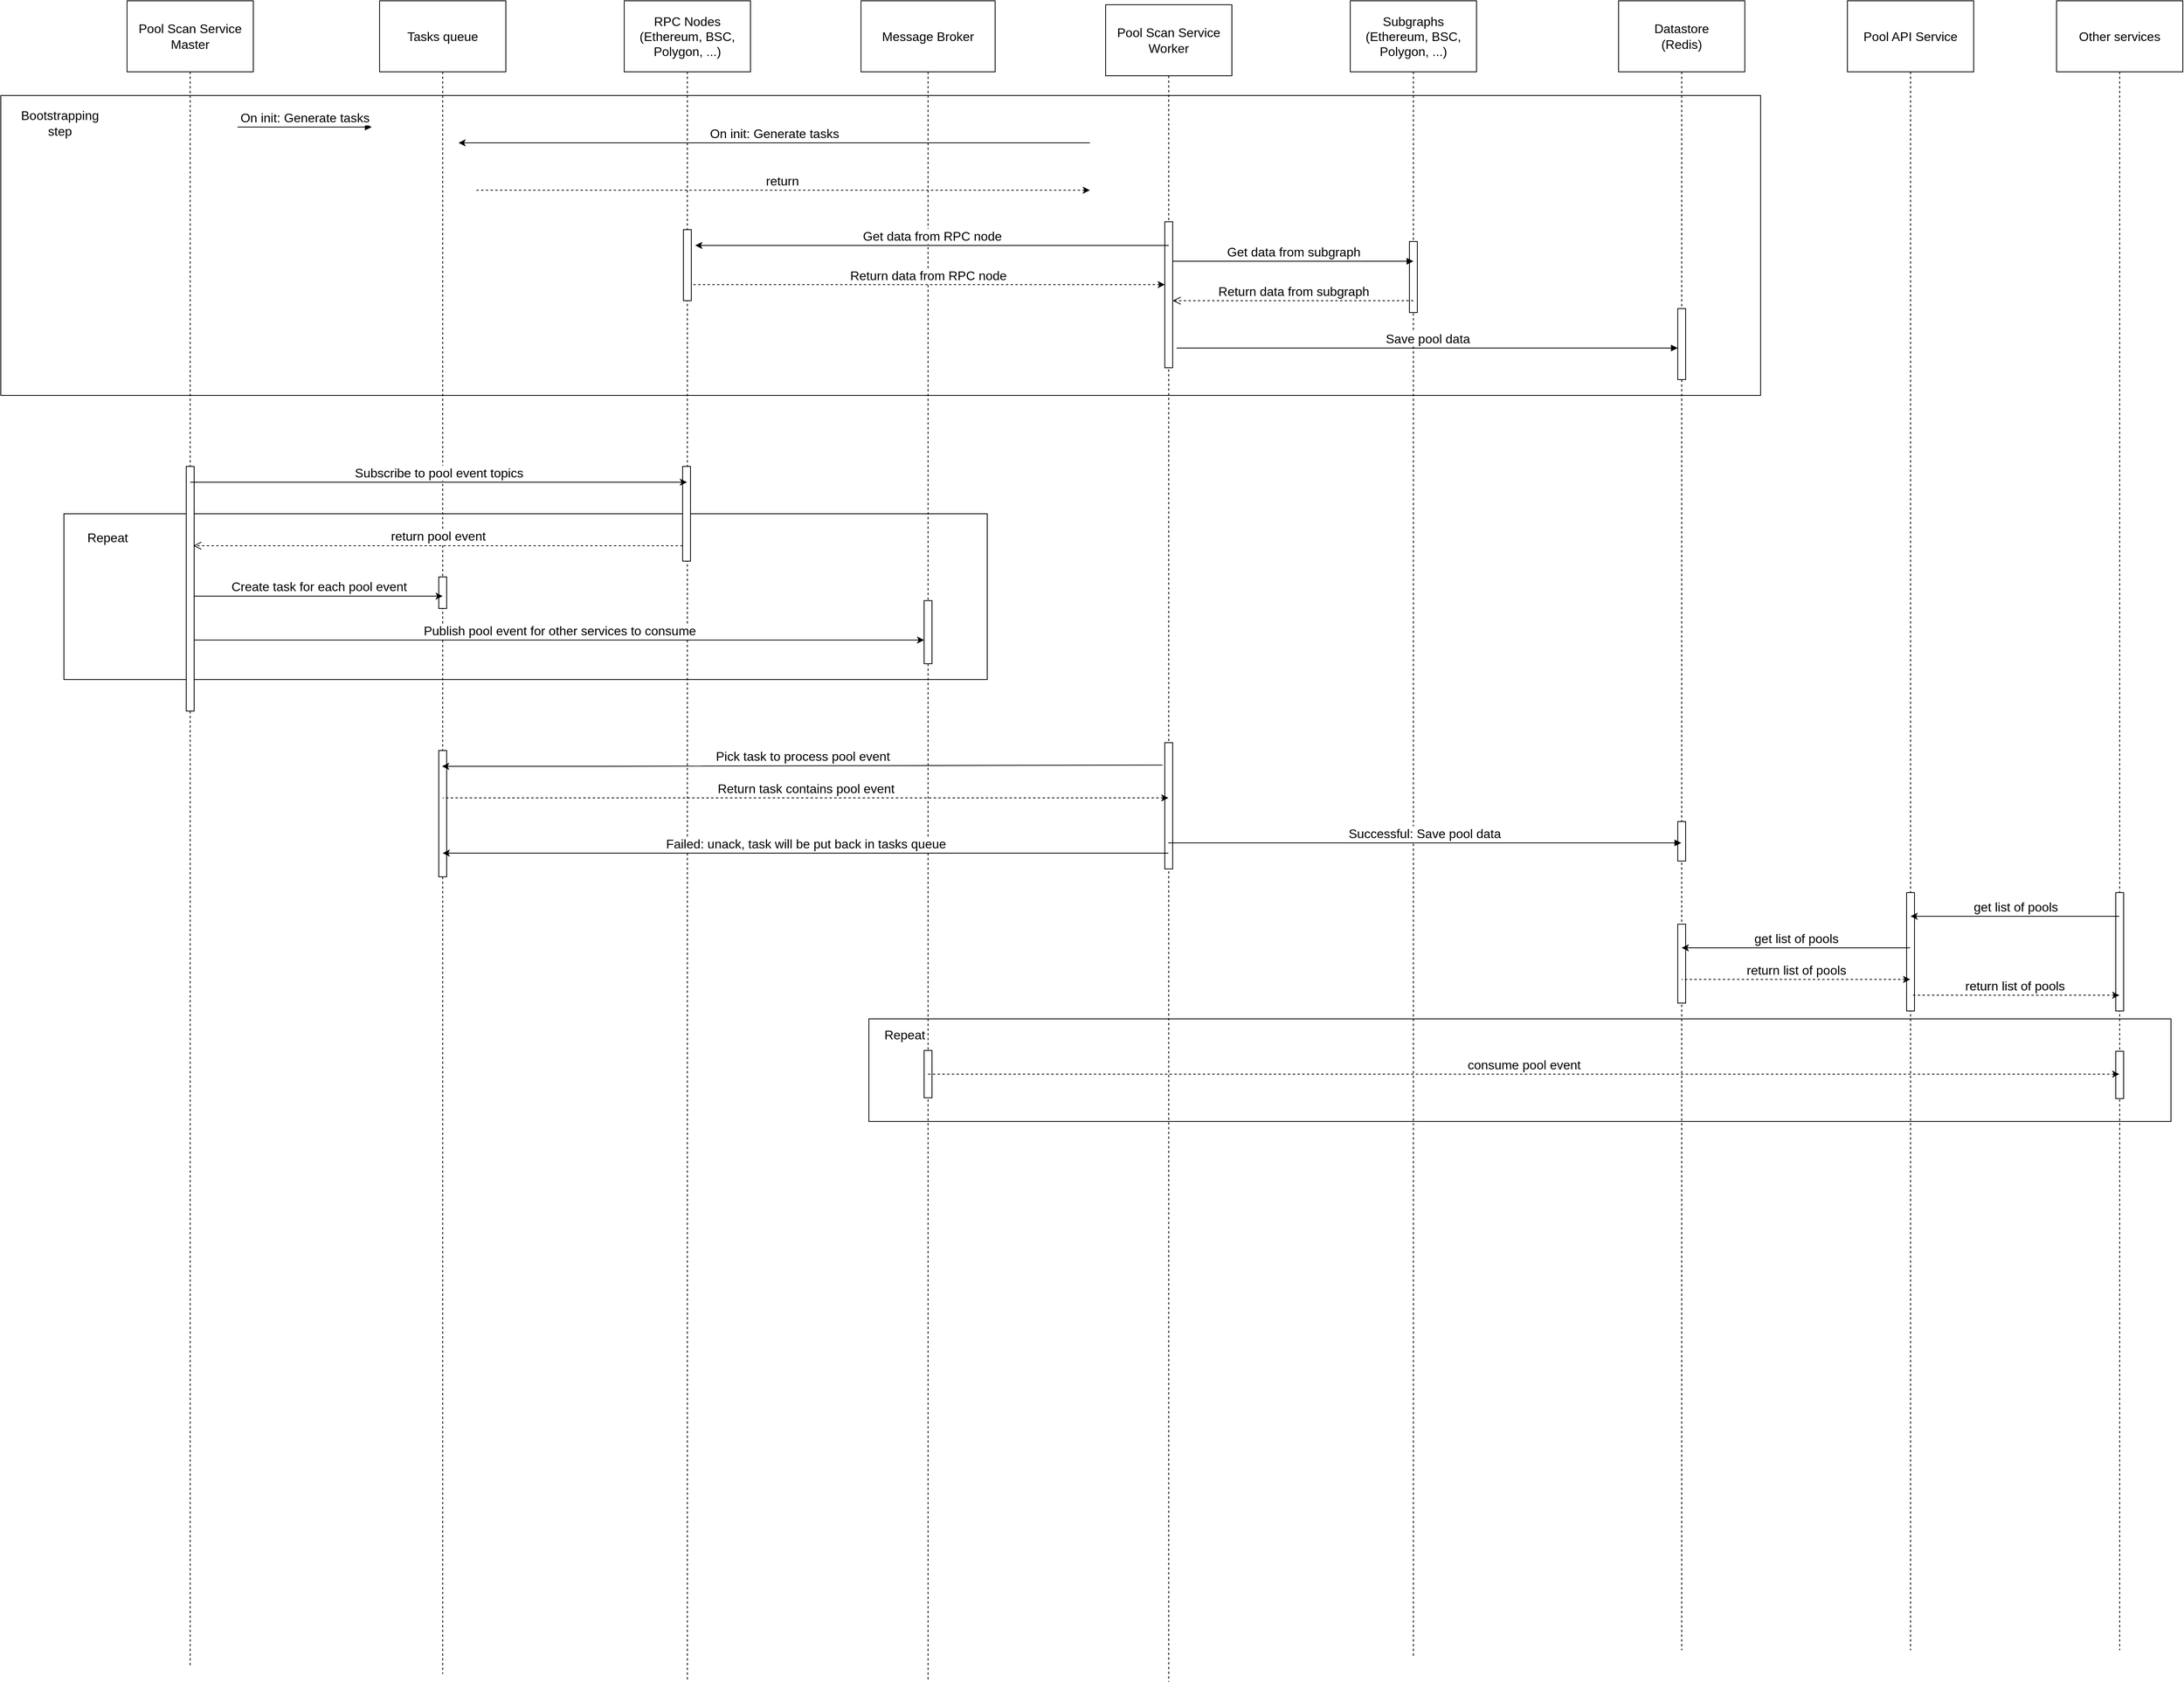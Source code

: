 <mxfile version="18.0.3" type="github">
  <diagram id="vYhIYeuhMKYq1YM2tLH0" name="Page-1">
    <mxGraphModel dx="1652" dy="971" grid="1" gridSize="10" guides="1" tooltips="1" connect="1" arrows="1" fold="1" page="1" pageScale="1" pageWidth="850" pageHeight="1100" math="0" shadow="0">
      <root>
        <mxCell id="0" />
        <mxCell id="1" parent="0" />
        <mxCell id="duJFYo-hXxuzxmT1SDnn-63" value="" style="rounded=0;whiteSpace=wrap;html=1;fontSize=16;fillOpacity=50;" vertex="1" parent="1">
          <mxGeometry x="120" y="720" width="1170" height="210" as="geometry" />
        </mxCell>
        <mxCell id="duJFYo-hXxuzxmT1SDnn-35" value="" style="rounded=0;whiteSpace=wrap;html=1;fontSize=16;fillOpacity=50;" vertex="1" parent="1">
          <mxGeometry x="40" y="190" width="2230" height="380" as="geometry" />
        </mxCell>
        <mxCell id="duJFYo-hXxuzxmT1SDnn-59" value="" style="rounded=0;whiteSpace=wrap;html=1;fontSize=16;fillOpacity=50;" vertex="1" parent="1">
          <mxGeometry x="1140" y="1360" width="1650" height="130" as="geometry" />
        </mxCell>
        <mxCell id="duJFYo-hXxuzxmT1SDnn-19" value="&lt;span style=&quot;font-size: 16px;&quot;&gt;Message Broker&lt;/span&gt;" style="shape=umlLifeline;perimeter=lifelinePerimeter;whiteSpace=wrap;html=1;container=1;collapsible=0;recursiveResize=0;outlineConnect=0;size=90;fontSize=16;" vertex="1" parent="1">
          <mxGeometry x="1130" y="70" width="170" height="2130" as="geometry" />
        </mxCell>
        <mxCell id="duJFYo-hXxuzxmT1SDnn-79" value="" style="html=1;points=[];perimeter=orthogonalPerimeter;fontSize=16;" vertex="1" parent="duJFYo-hXxuzxmT1SDnn-19">
          <mxGeometry x="80" y="760" width="10" height="80" as="geometry" />
        </mxCell>
        <mxCell id="duJFYo-hXxuzxmT1SDnn-81" value="" style="html=1;points=[];perimeter=orthogonalPerimeter;fontSize=16;" vertex="1" parent="duJFYo-hXxuzxmT1SDnn-19">
          <mxGeometry x="80" y="1330" width="10" height="60" as="geometry" />
        </mxCell>
        <mxCell id="duJFYo-hXxuzxmT1SDnn-3" value="&lt;span style=&quot;font-size: 16px;&quot;&gt;Pool Scan Service Master&lt;/span&gt;" style="shape=umlLifeline;perimeter=lifelinePerimeter;whiteSpace=wrap;html=1;container=1;collapsible=0;recursiveResize=0;outlineConnect=0;size=90;fontSize=16;" vertex="1" parent="1">
          <mxGeometry x="200" y="70" width="160" height="2110" as="geometry" />
        </mxCell>
        <mxCell id="duJFYo-hXxuzxmT1SDnn-66" value="" style="html=1;points=[];perimeter=orthogonalPerimeter;fontSize=16;" vertex="1" parent="duJFYo-hXxuzxmT1SDnn-3">
          <mxGeometry x="75" y="590" width="10" height="310" as="geometry" />
        </mxCell>
        <mxCell id="duJFYo-hXxuzxmT1SDnn-14" value="&lt;span style=&quot;font-size: 16px;&quot;&gt;Other services&lt;/span&gt;" style="shape=umlLifeline;perimeter=lifelinePerimeter;whiteSpace=wrap;html=1;container=1;collapsible=0;recursiveResize=0;outlineConnect=0;size=90;fontSize=16;" vertex="1" parent="1">
          <mxGeometry x="2645" y="70" width="160" height="2090" as="geometry" />
        </mxCell>
        <mxCell id="duJFYo-hXxuzxmT1SDnn-71" value="" style="html=1;points=[];perimeter=orthogonalPerimeter;fontSize=16;" vertex="1" parent="duJFYo-hXxuzxmT1SDnn-14">
          <mxGeometry x="75" y="1130" width="10" height="150" as="geometry" />
        </mxCell>
        <mxCell id="duJFYo-hXxuzxmT1SDnn-83" value="" style="html=1;points=[];perimeter=orthogonalPerimeter;fontSize=16;" vertex="1" parent="duJFYo-hXxuzxmT1SDnn-14">
          <mxGeometry x="75" y="1331" width="10" height="60" as="geometry" />
        </mxCell>
        <mxCell id="duJFYo-hXxuzxmT1SDnn-15" value="&lt;span style=&quot;font-size: 16px;&quot;&gt;Pool API Service&lt;/span&gt;" style="shape=umlLifeline;perimeter=lifelinePerimeter;whiteSpace=wrap;html=1;container=1;collapsible=0;recursiveResize=0;outlineConnect=0;size=90;fontSize=16;" vertex="1" parent="1">
          <mxGeometry x="2380" y="70" width="160" height="2090" as="geometry" />
        </mxCell>
        <mxCell id="duJFYo-hXxuzxmT1SDnn-69" value="" style="html=1;points=[];perimeter=orthogonalPerimeter;fontSize=16;" vertex="1" parent="duJFYo-hXxuzxmT1SDnn-15">
          <mxGeometry x="75" y="1130" width="10" height="150" as="geometry" />
        </mxCell>
        <mxCell id="duJFYo-hXxuzxmT1SDnn-16" value="&lt;span style=&quot;font-size: 16px;&quot;&gt;Datastore&lt;/span&gt;&lt;br style=&quot;font-size: 16px;&quot;&gt;&lt;span style=&quot;font-size: 16px;&quot;&gt;(Redis)&lt;/span&gt;" style="shape=umlLifeline;perimeter=lifelinePerimeter;whiteSpace=wrap;html=1;container=1;collapsible=0;recursiveResize=0;outlineConnect=0;size=90;fontSize=16;" vertex="1" parent="1">
          <mxGeometry x="2090" y="70" width="160" height="2090" as="geometry" />
        </mxCell>
        <mxCell id="duJFYo-hXxuzxmT1SDnn-68" value="" style="html=1;points=[];perimeter=orthogonalPerimeter;fontSize=16;" vertex="1" parent="duJFYo-hXxuzxmT1SDnn-16">
          <mxGeometry x="75" y="1170" width="10" height="100" as="geometry" />
        </mxCell>
        <mxCell id="duJFYo-hXxuzxmT1SDnn-80" value="" style="html=1;points=[];perimeter=orthogonalPerimeter;fontSize=16;" vertex="1" parent="duJFYo-hXxuzxmT1SDnn-16">
          <mxGeometry x="75" y="1040" width="10" height="50" as="geometry" />
        </mxCell>
        <mxCell id="duJFYo-hXxuzxmT1SDnn-88" value="" style="html=1;points=[];perimeter=orthogonalPerimeter;fontSize=16;" vertex="1" parent="duJFYo-hXxuzxmT1SDnn-16">
          <mxGeometry x="75" y="390" width="10" height="90" as="geometry" />
        </mxCell>
        <mxCell id="duJFYo-hXxuzxmT1SDnn-17" value="&lt;span style=&quot;font-size: 16px;&quot;&gt;Subgraphs&lt;/span&gt;&lt;br style=&quot;font-size: 16px;&quot;&gt;&lt;span style=&quot;font-size: 16px;&quot;&gt;(Ethereum, BSC, Polygon, ...)&lt;/span&gt;" style="shape=umlLifeline;perimeter=lifelinePerimeter;whiteSpace=wrap;html=1;container=1;collapsible=0;recursiveResize=0;outlineConnect=0;size=90;fontSize=16;" vertex="1" parent="1">
          <mxGeometry x="1750" y="70" width="160" height="2100" as="geometry" />
        </mxCell>
        <mxCell id="duJFYo-hXxuzxmT1SDnn-87" value="" style="html=1;points=[];perimeter=orthogonalPerimeter;fontSize=16;" vertex="1" parent="duJFYo-hXxuzxmT1SDnn-17">
          <mxGeometry x="75" y="305" width="10" height="90" as="geometry" />
        </mxCell>
        <mxCell id="duJFYo-hXxuzxmT1SDnn-18" value="&lt;span style=&quot;font-size: 16px;&quot;&gt;RPC Nodes&lt;/span&gt;&lt;br style=&quot;font-size: 16px; padding: 0px; margin: 0px;&quot;&gt;&lt;span style=&quot;font-size: 16px;&quot;&gt;(Ethereum, BSC, Polygon, ...)&lt;/span&gt;" style="shape=umlLifeline;perimeter=lifelinePerimeter;whiteSpace=wrap;html=1;container=1;collapsible=0;recursiveResize=0;outlineConnect=0;size=90;fontSize=16;" vertex="1" parent="1">
          <mxGeometry x="830" y="70" width="160" height="2130" as="geometry" />
        </mxCell>
        <mxCell id="duJFYo-hXxuzxmT1SDnn-85" value="" style="html=1;points=[];perimeter=orthogonalPerimeter;fontSize=16;" vertex="1" parent="duJFYo-hXxuzxmT1SDnn-18">
          <mxGeometry x="75" y="290" width="10" height="90" as="geometry" />
        </mxCell>
        <mxCell id="duJFYo-hXxuzxmT1SDnn-20" value="&lt;span style=&quot;font-size: 16px;&quot;&gt;Tasks queue&lt;/span&gt;" style="shape=umlLifeline;perimeter=lifelinePerimeter;whiteSpace=wrap;html=1;container=1;collapsible=0;recursiveResize=0;outlineConnect=0;size=90;fontSize=16;" vertex="1" parent="1">
          <mxGeometry x="520" y="70" width="160" height="2120" as="geometry" />
        </mxCell>
        <mxCell id="duJFYo-hXxuzxmT1SDnn-24" value="return" style="html=1;verticalAlign=bottom;endArrow=none;dashed=1;endSize=8;rounded=0;fontSize=16;startArrow=classic;startFill=1;endFill=0;" edge="1" parent="duJFYo-hXxuzxmT1SDnn-20">
          <mxGeometry relative="1" as="geometry">
            <mxPoint x="900" y="240" as="sourcePoint" />
            <mxPoint x="120" y="240" as="targetPoint" />
          </mxGeometry>
        </mxCell>
        <mxCell id="duJFYo-hXxuzxmT1SDnn-67" value="" style="html=1;points=[];perimeter=orthogonalPerimeter;fontSize=16;" vertex="1" parent="duJFYo-hXxuzxmT1SDnn-20">
          <mxGeometry x="75" y="950" width="10" height="160" as="geometry" />
        </mxCell>
        <mxCell id="duJFYo-hXxuzxmT1SDnn-78" value="" style="html=1;points=[];perimeter=orthogonalPerimeter;fontSize=16;" vertex="1" parent="duJFYo-hXxuzxmT1SDnn-20">
          <mxGeometry x="75" y="730" width="10" height="40" as="geometry" />
        </mxCell>
        <mxCell id="duJFYo-hXxuzxmT1SDnn-21" value="&lt;span style=&quot;font-size: 16px;&quot;&gt;Pool Scan Service Worker&lt;/span&gt;" style="shape=umlLifeline;perimeter=lifelinePerimeter;whiteSpace=wrap;html=1;container=1;collapsible=0;recursiveResize=0;outlineConnect=0;size=90;fontSize=16;" vertex="1" parent="1">
          <mxGeometry x="1440" y="75" width="160" height="2125" as="geometry" />
        </mxCell>
        <mxCell id="duJFYo-hXxuzxmT1SDnn-72" value="" style="html=1;points=[];perimeter=orthogonalPerimeter;fontSize=16;" vertex="1" parent="duJFYo-hXxuzxmT1SDnn-21">
          <mxGeometry x="75" y="935" width="10" height="160" as="geometry" />
        </mxCell>
        <mxCell id="duJFYo-hXxuzxmT1SDnn-86" value="" style="html=1;points=[];perimeter=orthogonalPerimeter;fontSize=16;" vertex="1" parent="duJFYo-hXxuzxmT1SDnn-21">
          <mxGeometry x="75" y="275" width="10" height="185" as="geometry" />
        </mxCell>
        <mxCell id="duJFYo-hXxuzxmT1SDnn-22" value="On init: Generate tasks" style="html=1;verticalAlign=bottom;endArrow=block;rounded=0;fontSize=16;" edge="1" parent="1">
          <mxGeometry width="80" relative="1" as="geometry">
            <mxPoint x="340" y="230" as="sourcePoint" />
            <mxPoint x="510" y="230" as="targetPoint" />
          </mxGeometry>
        </mxCell>
        <mxCell id="duJFYo-hXxuzxmT1SDnn-23" value="On init: Generate tasks" style="html=1;verticalAlign=bottom;endArrow=none;rounded=0;fontSize=16;startArrow=classic;startFill=1;endFill=0;" edge="1" parent="1">
          <mxGeometry width="80" relative="1" as="geometry">
            <mxPoint x="620" y="250" as="sourcePoint" />
            <mxPoint x="1420" y="250" as="targetPoint" />
          </mxGeometry>
        </mxCell>
        <mxCell id="duJFYo-hXxuzxmT1SDnn-26" value="Return data from RPC node" style="html=1;verticalAlign=bottom;endArrow=none;dashed=1;endSize=8;rounded=0;fontSize=16;startArrow=classic;startFill=1;endFill=0;entryX=0.967;entryY=0.747;entryDx=0;entryDy=0;entryPerimeter=0;" edge="1" parent="1">
          <mxGeometry relative="1" as="geometry">
            <mxPoint x="1515" y="429.64" as="sourcePoint" />
            <mxPoint x="914.67" y="429.64" as="targetPoint" />
          </mxGeometry>
        </mxCell>
        <mxCell id="duJFYo-hXxuzxmT1SDnn-27" value="Get data from subgraph" style="html=1;verticalAlign=bottom;endArrow=block;rounded=0;fontSize=16;entryX=0.5;entryY=0.278;entryDx=0;entryDy=0;entryPerimeter=0;" edge="1" parent="1" source="duJFYo-hXxuzxmT1SDnn-86" target="duJFYo-hXxuzxmT1SDnn-87">
          <mxGeometry width="80" relative="1" as="geometry">
            <mxPoint x="1560" y="400" as="sourcePoint" />
            <mxPoint x="1730" y="400" as="targetPoint" />
          </mxGeometry>
        </mxCell>
        <mxCell id="duJFYo-hXxuzxmT1SDnn-28" value="Return data from subgraph" style="html=1;verticalAlign=bottom;endArrow=open;dashed=1;endSize=8;rounded=0;fontSize=16;exitX=0.5;exitY=0.833;exitDx=0;exitDy=0;exitPerimeter=0;" edge="1" parent="1" source="duJFYo-hXxuzxmT1SDnn-87" target="duJFYo-hXxuzxmT1SDnn-86">
          <mxGeometry relative="1" as="geometry">
            <mxPoint x="1720" y="450" as="sourcePoint" />
            <mxPoint x="1580" y="450" as="targetPoint" />
          </mxGeometry>
        </mxCell>
        <mxCell id="duJFYo-hXxuzxmT1SDnn-29" value="Save pool data" style="html=1;verticalAlign=bottom;endArrow=block;rounded=0;fontSize=16;" edge="1" parent="1" target="duJFYo-hXxuzxmT1SDnn-88">
          <mxGeometry width="80" relative="1" as="geometry">
            <mxPoint x="1530" y="510" as="sourcePoint" />
            <mxPoint x="2060" y="510" as="targetPoint" />
          </mxGeometry>
        </mxCell>
        <mxCell id="duJFYo-hXxuzxmT1SDnn-31" value="return pool event" style="html=1;verticalAlign=bottom;endArrow=open;dashed=1;endSize=8;rounded=0;fontSize=16;entryX=0.9;entryY=0.324;entryDx=0;entryDy=0;entryPerimeter=0;" edge="1" parent="1" source="duJFYo-hXxuzxmT1SDnn-77" target="duJFYo-hXxuzxmT1SDnn-66">
          <mxGeometry relative="1" as="geometry">
            <mxPoint x="820" y="760" as="sourcePoint" />
            <mxPoint x="370" y="760" as="targetPoint" />
          </mxGeometry>
        </mxCell>
        <mxCell id="duJFYo-hXxuzxmT1SDnn-32" value="Create task for each pool event" style="html=1;verticalAlign=bottom;endArrow=classic;rounded=0;fontSize=16;startArrow=none;startFill=0;endFill=1;entryX=0.5;entryY=0.608;entryDx=0;entryDy=0;entryPerimeter=0;" edge="1" parent="1" source="duJFYo-hXxuzxmT1SDnn-66" target="duJFYo-hXxuzxmT1SDnn-78">
          <mxGeometry width="80" relative="1" as="geometry">
            <mxPoint x="320" y="824.66" as="sourcePoint" />
            <mxPoint x="565" y="824.33" as="targetPoint" />
          </mxGeometry>
        </mxCell>
        <mxCell id="duJFYo-hXxuzxmT1SDnn-33" value="Pick task to process pool event" style="html=1;verticalAlign=bottom;endArrow=none;rounded=0;fontSize=16;startArrow=classic;startFill=1;endFill=0;entryX=-0.3;entryY=0.177;entryDx=0;entryDy=0;entryPerimeter=0;" edge="1" parent="1" target="duJFYo-hXxuzxmT1SDnn-72">
          <mxGeometry width="80" relative="1" as="geometry">
            <mxPoint x="599.167" y="1040" as="sourcePoint" />
            <mxPoint x="1519.5" y="1040" as="targetPoint" />
            <Array as="points">
              <mxPoint x="790" y="1040" />
            </Array>
          </mxGeometry>
        </mxCell>
        <mxCell id="duJFYo-hXxuzxmT1SDnn-36" value="Bootstrapping step" style="text;html=1;strokeColor=none;fillColor=none;align=center;verticalAlign=middle;whiteSpace=wrap;rounded=0;dashed=1;fontSize=16;" vertex="1" parent="1">
          <mxGeometry x="50" y="210" width="130" height="30" as="geometry" />
        </mxCell>
        <mxCell id="duJFYo-hXxuzxmT1SDnn-37" value="Failed: unack, task will be put back in tasks queue" style="html=1;verticalAlign=bottom;endArrow=none;rounded=0;fontSize=16;startArrow=classic;startFill=1;endFill=0;" edge="1" parent="1" source="duJFYo-hXxuzxmT1SDnn-20" target="duJFYo-hXxuzxmT1SDnn-21">
          <mxGeometry width="80" relative="1" as="geometry">
            <mxPoint x="690" y="1154" as="sourcePoint" />
            <mxPoint x="1490" y="1154" as="targetPoint" />
            <Array as="points">
              <mxPoint x="1330" y="1150" />
            </Array>
          </mxGeometry>
        </mxCell>
        <mxCell id="duJFYo-hXxuzxmT1SDnn-40" value="Publish pool event for other services to consume" style="html=1;verticalAlign=bottom;endArrow=classic;rounded=0;fontSize=16;startArrow=none;startFill=0;endFill=1;entryX=0;entryY=0.625;entryDx=0;entryDy=0;entryPerimeter=0;" edge="1" parent="1" source="duJFYo-hXxuzxmT1SDnn-66" target="duJFYo-hXxuzxmT1SDnn-79">
          <mxGeometry width="80" relative="1" as="geometry">
            <mxPoint x="320" y="880.33" as="sourcePoint" />
            <mxPoint x="1120" y="880" as="targetPoint" />
          </mxGeometry>
        </mxCell>
        <mxCell id="duJFYo-hXxuzxmT1SDnn-51" value="get list of pools" style="html=1;verticalAlign=bottom;endArrow=none;rounded=0;fontSize=16;startArrow=classic;startFill=1;endFill=0;" edge="1" parent="1" source="duJFYo-hXxuzxmT1SDnn-16" target="duJFYo-hXxuzxmT1SDnn-15">
          <mxGeometry width="80" relative="1" as="geometry">
            <mxPoint x="2230" y="1270" as="sourcePoint" />
            <mxPoint x="2390" y="1270" as="targetPoint" />
            <Array as="points">
              <mxPoint x="2280" y="1270" />
            </Array>
          </mxGeometry>
        </mxCell>
        <mxCell id="duJFYo-hXxuzxmT1SDnn-54" value="return list of pools" style="html=1;verticalAlign=bottom;endArrow=none;dashed=1;endSize=8;rounded=0;fontSize=16;startArrow=classic;startFill=1;endFill=0;" edge="1" parent="1" source="duJFYo-hXxuzxmT1SDnn-14" target="duJFYo-hXxuzxmT1SDnn-15">
          <mxGeometry relative="1" as="geometry">
            <mxPoint x="2680" y="1340" as="sourcePoint" />
            <mxPoint x="2520" y="1340" as="targetPoint" />
            <Array as="points">
              <mxPoint x="2620" y="1330" />
            </Array>
          </mxGeometry>
        </mxCell>
        <mxCell id="duJFYo-hXxuzxmT1SDnn-57" value="consume pool event" style="html=1;verticalAlign=bottom;endArrow=none;dashed=1;endSize=8;rounded=0;fontSize=16;startArrow=classic;startFill=1;endFill=0;" edge="1" parent="1" source="duJFYo-hXxuzxmT1SDnn-14" target="duJFYo-hXxuzxmT1SDnn-19">
          <mxGeometry relative="1" as="geometry">
            <mxPoint x="2640" y="1440" as="sourcePoint" />
            <mxPoint x="1280" y="1440" as="targetPoint" />
            <Array as="points">
              <mxPoint x="1740" y="1430" />
            </Array>
          </mxGeometry>
        </mxCell>
        <mxCell id="duJFYo-hXxuzxmT1SDnn-64" value="Repeat" style="text;html=1;align=center;verticalAlign=middle;resizable=0;points=[];autosize=1;strokeColor=none;fillColor=none;fontSize=16;" vertex="1" parent="1">
          <mxGeometry x="140" y="740" width="70" height="20" as="geometry" />
        </mxCell>
        <mxCell id="duJFYo-hXxuzxmT1SDnn-65" value="Repeat" style="text;html=1;align=center;verticalAlign=middle;resizable=0;points=[];autosize=1;strokeColor=none;fillColor=none;fontSize=16;" vertex="1" parent="1">
          <mxGeometry x="1150" y="1370" width="70" height="20" as="geometry" />
        </mxCell>
        <mxCell id="duJFYo-hXxuzxmT1SDnn-50" value="get list of pools" style="html=1;verticalAlign=bottom;endArrow=none;rounded=0;fontSize=16;startArrow=classic;startFill=1;endFill=0;" edge="1" parent="1" source="duJFYo-hXxuzxmT1SDnn-15" target="duJFYo-hXxuzxmT1SDnn-14">
          <mxGeometry width="80" relative="1" as="geometry">
            <mxPoint x="2530" y="1230" as="sourcePoint" />
            <mxPoint x="2680" y="1240" as="targetPoint" />
            <Array as="points">
              <mxPoint x="2650" y="1230" />
            </Array>
          </mxGeometry>
        </mxCell>
        <mxCell id="duJFYo-hXxuzxmT1SDnn-52" value="return list of pools" style="html=1;verticalAlign=bottom;endArrow=none;dashed=1;endSize=8;rounded=0;fontSize=16;startArrow=classic;startFill=1;endFill=0;" edge="1" parent="1" source="duJFYo-hXxuzxmT1SDnn-15" target="duJFYo-hXxuzxmT1SDnn-16">
          <mxGeometry relative="1" as="geometry">
            <mxPoint x="2390" y="1310" as="sourcePoint" />
            <mxPoint x="2230" y="1310" as="targetPoint" />
            <Array as="points">
              <mxPoint x="2390" y="1310" />
            </Array>
          </mxGeometry>
        </mxCell>
        <mxCell id="duJFYo-hXxuzxmT1SDnn-39" value="Successful: Save pool data" style="html=1;verticalAlign=bottom;endArrow=block;rounded=0;fontSize=16;" edge="1" parent="1">
          <mxGeometry width="80" relative="1" as="geometry">
            <mxPoint x="1519.167" y="1137" as="sourcePoint" />
            <mxPoint x="2169.5" y="1137" as="targetPoint" />
            <Array as="points">
              <mxPoint x="1640" y="1137" />
            </Array>
          </mxGeometry>
        </mxCell>
        <mxCell id="duJFYo-hXxuzxmT1SDnn-34" value="Return task contains pool event" style="html=1;verticalAlign=bottom;endArrow=none;dashed=1;endSize=8;rounded=0;fontSize=16;startArrow=classic;startFill=1;endFill=0;" edge="1" parent="1" source="duJFYo-hXxuzxmT1SDnn-21" target="duJFYo-hXxuzxmT1SDnn-20">
          <mxGeometry relative="1" as="geometry">
            <mxPoint x="1430" y="1084" as="sourcePoint" />
            <mxPoint x="650" y="1084" as="targetPoint" />
            <Array as="points">
              <mxPoint x="720" y="1080" />
            </Array>
          </mxGeometry>
        </mxCell>
        <mxCell id="duJFYo-hXxuzxmT1SDnn-77" value="" style="html=1;points=[];perimeter=orthogonalPerimeter;fontSize=16;" vertex="1" parent="1">
          <mxGeometry x="904" y="660" width="10" height="120" as="geometry" />
        </mxCell>
        <mxCell id="duJFYo-hXxuzxmT1SDnn-30" value="Subscribe to pool event topics" style="html=1;verticalAlign=bottom;endArrow=classic;rounded=0;fontSize=16;startArrow=none;startFill=0;endFill=1;" edge="1" parent="1" source="duJFYo-hXxuzxmT1SDnn-3" target="duJFYo-hXxuzxmT1SDnn-18">
          <mxGeometry width="80" relative="1" as="geometry">
            <mxPoint x="320" y="690" as="sourcePoint" />
            <mxPoint x="870" y="690" as="targetPoint" />
            <Array as="points">
              <mxPoint x="810" y="680" />
            </Array>
          </mxGeometry>
        </mxCell>
        <mxCell id="duJFYo-hXxuzxmT1SDnn-25" value="Get data from RPC node" style="html=1;verticalAlign=bottom;endArrow=none;rounded=0;fontSize=16;startArrow=classic;startFill=1;endFill=0;entryX=0.5;entryY=0.162;entryDx=0;entryDy=0;entryPerimeter=0;" edge="1" parent="1" target="duJFYo-hXxuzxmT1SDnn-86">
          <mxGeometry width="80" relative="1" as="geometry">
            <mxPoint x="920" y="380" as="sourcePoint" />
            <mxPoint x="1500" y="380" as="targetPoint" />
          </mxGeometry>
        </mxCell>
      </root>
    </mxGraphModel>
  </diagram>
</mxfile>
